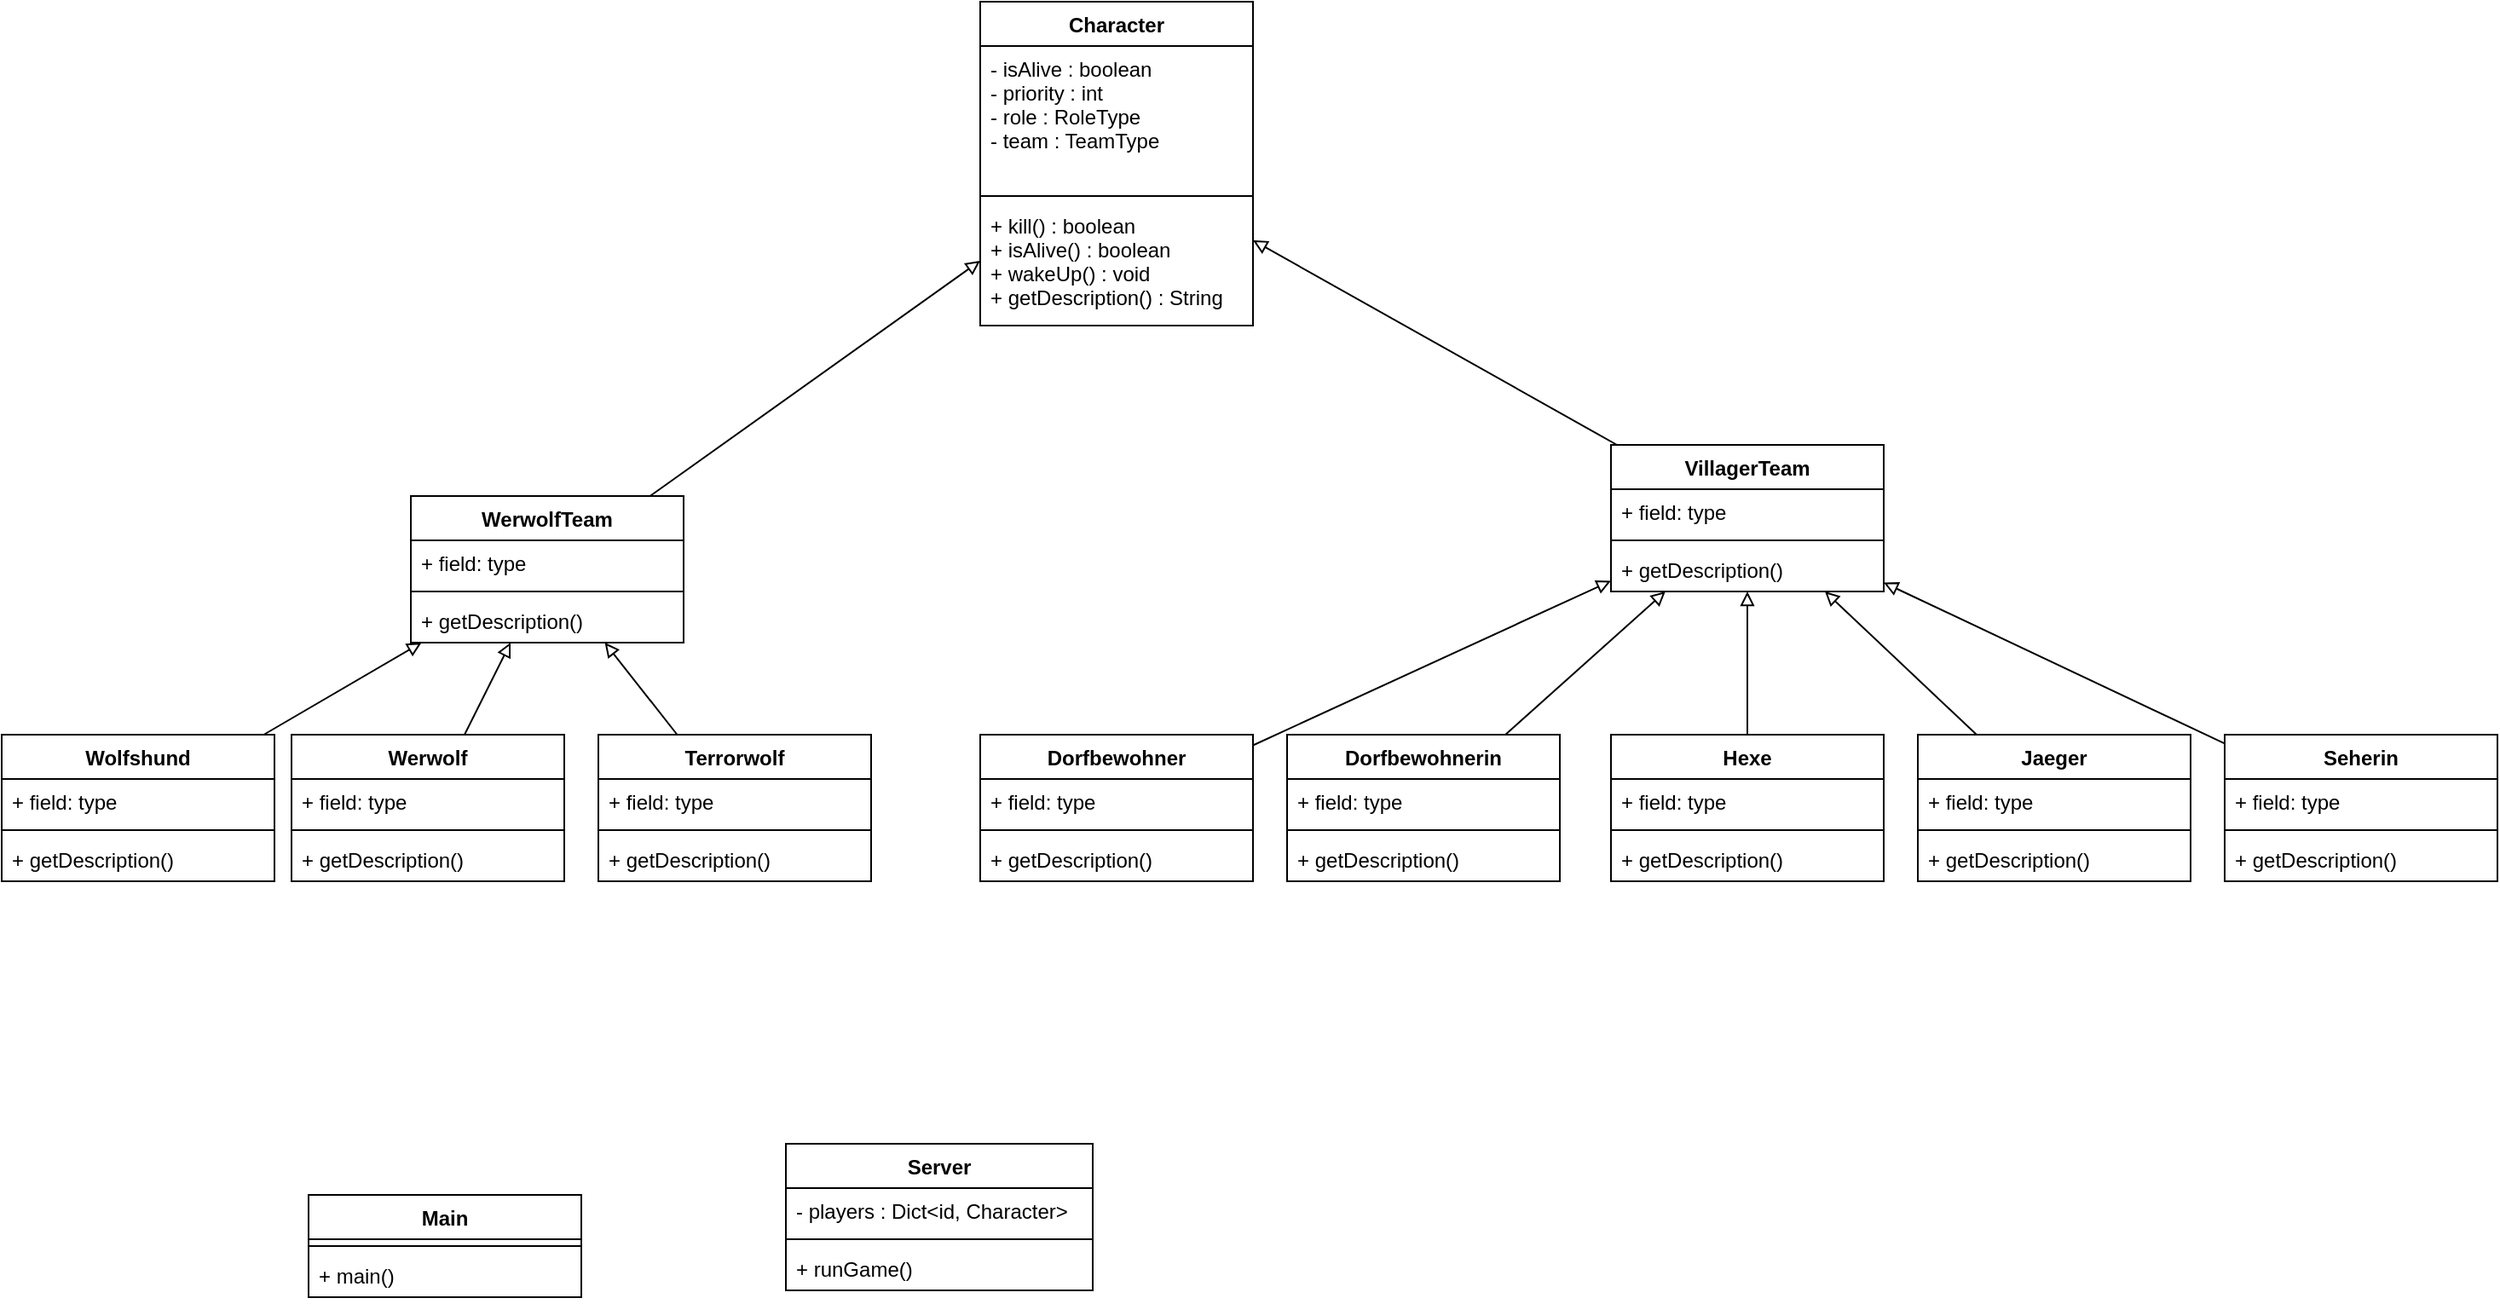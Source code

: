 <mxfile version="13.6.2" type="device"><diagram id="C5RBs43oDa-KdzZeNtuy" name="Page-1"><mxGraphModel dx="2249" dy="860" grid="1" gridSize="10" guides="1" tooltips="1" connect="1" arrows="1" fold="1" page="1" pageScale="1" pageWidth="827" pageHeight="1169" math="0" shadow="0"><root><mxCell id="WIyWlLk6GJQsqaUBKTNV-0"/><mxCell id="WIyWlLk6GJQsqaUBKTNV-1" parent="WIyWlLk6GJQsqaUBKTNV-0"/><mxCell id="kg6z-A2K6grcXSJAog_M-4" value="WerwolfTeam" style="swimlane;fontStyle=1;align=center;verticalAlign=top;childLayout=stackLayout;horizontal=1;startSize=26;horizontalStack=0;resizeParent=1;resizeParentMax=0;resizeLast=0;collapsible=1;marginBottom=0;" vertex="1" parent="WIyWlLk6GJQsqaUBKTNV-1"><mxGeometry x="80" y="290" width="160" height="86" as="geometry"/></mxCell><mxCell id="kg6z-A2K6grcXSJAog_M-5" value="+ field: type" style="text;strokeColor=none;fillColor=none;align=left;verticalAlign=top;spacingLeft=4;spacingRight=4;overflow=hidden;rotatable=0;points=[[0,0.5],[1,0.5]];portConstraint=eastwest;" vertex="1" parent="kg6z-A2K6grcXSJAog_M-4"><mxGeometry y="26" width="160" height="26" as="geometry"/></mxCell><mxCell id="kg6z-A2K6grcXSJAog_M-6" value="" style="line;strokeWidth=1;fillColor=none;align=left;verticalAlign=middle;spacingTop=-1;spacingLeft=3;spacingRight=3;rotatable=0;labelPosition=right;points=[];portConstraint=eastwest;" vertex="1" parent="kg6z-A2K6grcXSJAog_M-4"><mxGeometry y="52" width="160" height="8" as="geometry"/></mxCell><mxCell id="kg6z-A2K6grcXSJAog_M-7" value="+ getDescription()" style="text;strokeColor=none;fillColor=none;align=left;verticalAlign=top;spacingLeft=4;spacingRight=4;overflow=hidden;rotatable=0;points=[[0,0.5],[1,0.5]];portConstraint=eastwest;" vertex="1" parent="kg6z-A2K6grcXSJAog_M-4"><mxGeometry y="60" width="160" height="26" as="geometry"/></mxCell><mxCell id="kg6z-A2K6grcXSJAog_M-32" value="" style="endArrow=block;startArrow=none;endFill=0;startFill=0;html=1;" edge="1" parent="WIyWlLk6GJQsqaUBKTNV-1" source="kg6z-A2K6grcXSJAog_M-12" target="kg6z-A2K6grcXSJAog_M-8"><mxGeometry width="160" relative="1" as="geometry"><mxPoint x="594" y="290" as="sourcePoint"/><mxPoint x="754" y="290" as="targetPoint"/></mxGeometry></mxCell><mxCell id="kg6z-A2K6grcXSJAog_M-33" value="" style="endArrow=block;startArrow=none;endFill=0;startFill=0;html=1;" edge="1" parent="WIyWlLk6GJQsqaUBKTNV-1" source="kg6z-A2K6grcXSJAog_M-16" target="kg6z-A2K6grcXSJAog_M-8"><mxGeometry width="160" relative="1" as="geometry"><mxPoint x="584" y="446.243" as="sourcePoint"/><mxPoint x="794" y="349.757" as="targetPoint"/></mxGeometry></mxCell><mxCell id="kg6z-A2K6grcXSJAog_M-34" value="" style="endArrow=block;startArrow=none;endFill=0;startFill=0;html=1;" edge="1" parent="WIyWlLk6GJQsqaUBKTNV-1" source="kg6z-A2K6grcXSJAog_M-20" target="kg6z-A2K6grcXSJAog_M-8"><mxGeometry width="160" relative="1" as="geometry"><mxPoint x="594" y="456.243" as="sourcePoint"/><mxPoint x="804" y="359.757" as="targetPoint"/></mxGeometry></mxCell><mxCell id="kg6z-A2K6grcXSJAog_M-35" value="" style="endArrow=block;startArrow=none;endFill=0;startFill=0;html=1;" edge="1" parent="WIyWlLk6GJQsqaUBKTNV-1" source="kg6z-A2K6grcXSJAog_M-24" target="kg6z-A2K6grcXSJAog_M-8"><mxGeometry width="160" relative="1" as="geometry"><mxPoint x="604" y="466.243" as="sourcePoint"/><mxPoint x="814" y="369.757" as="targetPoint"/></mxGeometry></mxCell><mxCell id="kg6z-A2K6grcXSJAog_M-36" value="" style="endArrow=block;startArrow=none;endFill=0;startFill=0;html=1;" edge="1" parent="WIyWlLk6GJQsqaUBKTNV-1" source="kg6z-A2K6grcXSJAog_M-28" target="kg6z-A2K6grcXSJAog_M-8"><mxGeometry width="160" relative="1" as="geometry"><mxPoint x="614" y="476.243" as="sourcePoint"/><mxPoint x="824" y="379.757" as="targetPoint"/></mxGeometry></mxCell><mxCell id="kg6z-A2K6grcXSJAog_M-12" value="Dorfbewohner" style="swimlane;fontStyle=1;align=center;verticalAlign=top;childLayout=stackLayout;horizontal=1;startSize=26;horizontalStack=0;resizeParent=1;resizeParentMax=0;resizeLast=0;collapsible=1;marginBottom=0;" vertex="1" parent="WIyWlLk6GJQsqaUBKTNV-1"><mxGeometry x="414" y="430" width="160" height="86" as="geometry"/></mxCell><mxCell id="kg6z-A2K6grcXSJAog_M-13" value="+ field: type" style="text;strokeColor=none;fillColor=none;align=left;verticalAlign=top;spacingLeft=4;spacingRight=4;overflow=hidden;rotatable=0;points=[[0,0.5],[1,0.5]];portConstraint=eastwest;" vertex="1" parent="kg6z-A2K6grcXSJAog_M-12"><mxGeometry y="26" width="160" height="26" as="geometry"/></mxCell><mxCell id="kg6z-A2K6grcXSJAog_M-14" value="" style="line;strokeWidth=1;fillColor=none;align=left;verticalAlign=middle;spacingTop=-1;spacingLeft=3;spacingRight=3;rotatable=0;labelPosition=right;points=[];portConstraint=eastwest;" vertex="1" parent="kg6z-A2K6grcXSJAog_M-12"><mxGeometry y="52" width="160" height="8" as="geometry"/></mxCell><mxCell id="kg6z-A2K6grcXSJAog_M-15" value="+ getDescription()" style="text;strokeColor=none;fillColor=none;align=left;verticalAlign=top;spacingLeft=4;spacingRight=4;overflow=hidden;rotatable=0;points=[[0,0.5],[1,0.5]];portConstraint=eastwest;" vertex="1" parent="kg6z-A2K6grcXSJAog_M-12"><mxGeometry y="60" width="160" height="26" as="geometry"/></mxCell><mxCell id="kg6z-A2K6grcXSJAog_M-16" value="Dorfbewohnerin&#10;" style="swimlane;fontStyle=1;align=center;verticalAlign=top;childLayout=stackLayout;horizontal=1;startSize=26;horizontalStack=0;resizeParent=1;resizeParentMax=0;resizeLast=0;collapsible=1;marginBottom=0;" vertex="1" parent="WIyWlLk6GJQsqaUBKTNV-1"><mxGeometry x="594" y="430" width="160" height="86" as="geometry"/></mxCell><mxCell id="kg6z-A2K6grcXSJAog_M-17" value="+ field: type" style="text;strokeColor=none;fillColor=none;align=left;verticalAlign=top;spacingLeft=4;spacingRight=4;overflow=hidden;rotatable=0;points=[[0,0.5],[1,0.5]];portConstraint=eastwest;" vertex="1" parent="kg6z-A2K6grcXSJAog_M-16"><mxGeometry y="26" width="160" height="26" as="geometry"/></mxCell><mxCell id="kg6z-A2K6grcXSJAog_M-18" value="" style="line;strokeWidth=1;fillColor=none;align=left;verticalAlign=middle;spacingTop=-1;spacingLeft=3;spacingRight=3;rotatable=0;labelPosition=right;points=[];portConstraint=eastwest;" vertex="1" parent="kg6z-A2K6grcXSJAog_M-16"><mxGeometry y="52" width="160" height="8" as="geometry"/></mxCell><mxCell id="kg6z-A2K6grcXSJAog_M-19" value="+ getDescription()" style="text;strokeColor=none;fillColor=none;align=left;verticalAlign=top;spacingLeft=4;spacingRight=4;overflow=hidden;rotatable=0;points=[[0,0.5],[1,0.5]];portConstraint=eastwest;" vertex="1" parent="kg6z-A2K6grcXSJAog_M-16"><mxGeometry y="60" width="160" height="26" as="geometry"/></mxCell><mxCell id="kg6z-A2K6grcXSJAog_M-20" value="Hexe" style="swimlane;fontStyle=1;align=center;verticalAlign=top;childLayout=stackLayout;horizontal=1;startSize=26;horizontalStack=0;resizeParent=1;resizeParentMax=0;resizeLast=0;collapsible=1;marginBottom=0;" vertex="1" parent="WIyWlLk6GJQsqaUBKTNV-1"><mxGeometry x="784" y="430" width="160" height="86" as="geometry"/></mxCell><mxCell id="kg6z-A2K6grcXSJAog_M-21" value="+ field: type" style="text;strokeColor=none;fillColor=none;align=left;verticalAlign=top;spacingLeft=4;spacingRight=4;overflow=hidden;rotatable=0;points=[[0,0.5],[1,0.5]];portConstraint=eastwest;" vertex="1" parent="kg6z-A2K6grcXSJAog_M-20"><mxGeometry y="26" width="160" height="26" as="geometry"/></mxCell><mxCell id="kg6z-A2K6grcXSJAog_M-22" value="" style="line;strokeWidth=1;fillColor=none;align=left;verticalAlign=middle;spacingTop=-1;spacingLeft=3;spacingRight=3;rotatable=0;labelPosition=right;points=[];portConstraint=eastwest;" vertex="1" parent="kg6z-A2K6grcXSJAog_M-20"><mxGeometry y="52" width="160" height="8" as="geometry"/></mxCell><mxCell id="kg6z-A2K6grcXSJAog_M-23" value="+ getDescription()" style="text;strokeColor=none;fillColor=none;align=left;verticalAlign=top;spacingLeft=4;spacingRight=4;overflow=hidden;rotatable=0;points=[[0,0.5],[1,0.5]];portConstraint=eastwest;" vertex="1" parent="kg6z-A2K6grcXSJAog_M-20"><mxGeometry y="60" width="160" height="26" as="geometry"/></mxCell><mxCell id="kg6z-A2K6grcXSJAog_M-24" value="Jaeger" style="swimlane;fontStyle=1;align=center;verticalAlign=top;childLayout=stackLayout;horizontal=1;startSize=26;horizontalStack=0;resizeParent=1;resizeParentMax=0;resizeLast=0;collapsible=1;marginBottom=0;" vertex="1" parent="WIyWlLk6GJQsqaUBKTNV-1"><mxGeometry x="964" y="430" width="160" height="86" as="geometry"/></mxCell><mxCell id="kg6z-A2K6grcXSJAog_M-25" value="+ field: type" style="text;strokeColor=none;fillColor=none;align=left;verticalAlign=top;spacingLeft=4;spacingRight=4;overflow=hidden;rotatable=0;points=[[0,0.5],[1,0.5]];portConstraint=eastwest;" vertex="1" parent="kg6z-A2K6grcXSJAog_M-24"><mxGeometry y="26" width="160" height="26" as="geometry"/></mxCell><mxCell id="kg6z-A2K6grcXSJAog_M-26" value="" style="line;strokeWidth=1;fillColor=none;align=left;verticalAlign=middle;spacingTop=-1;spacingLeft=3;spacingRight=3;rotatable=0;labelPosition=right;points=[];portConstraint=eastwest;" vertex="1" parent="kg6z-A2K6grcXSJAog_M-24"><mxGeometry y="52" width="160" height="8" as="geometry"/></mxCell><mxCell id="kg6z-A2K6grcXSJAog_M-27" value="+ getDescription()" style="text;strokeColor=none;fillColor=none;align=left;verticalAlign=top;spacingLeft=4;spacingRight=4;overflow=hidden;rotatable=0;points=[[0,0.5],[1,0.5]];portConstraint=eastwest;" vertex="1" parent="kg6z-A2K6grcXSJAog_M-24"><mxGeometry y="60" width="160" height="26" as="geometry"/></mxCell><mxCell id="kg6z-A2K6grcXSJAog_M-28" value="Seherin" style="swimlane;fontStyle=1;align=center;verticalAlign=top;childLayout=stackLayout;horizontal=1;startSize=26;horizontalStack=0;resizeParent=1;resizeParentMax=0;resizeLast=0;collapsible=1;marginBottom=0;" vertex="1" parent="WIyWlLk6GJQsqaUBKTNV-1"><mxGeometry x="1144" y="430" width="160" height="86" as="geometry"/></mxCell><mxCell id="kg6z-A2K6grcXSJAog_M-29" value="+ field: type" style="text;strokeColor=none;fillColor=none;align=left;verticalAlign=top;spacingLeft=4;spacingRight=4;overflow=hidden;rotatable=0;points=[[0,0.5],[1,0.5]];portConstraint=eastwest;" vertex="1" parent="kg6z-A2K6grcXSJAog_M-28"><mxGeometry y="26" width="160" height="26" as="geometry"/></mxCell><mxCell id="kg6z-A2K6grcXSJAog_M-30" value="" style="line;strokeWidth=1;fillColor=none;align=left;verticalAlign=middle;spacingTop=-1;spacingLeft=3;spacingRight=3;rotatable=0;labelPosition=right;points=[];portConstraint=eastwest;" vertex="1" parent="kg6z-A2K6grcXSJAog_M-28"><mxGeometry y="52" width="160" height="8" as="geometry"/></mxCell><mxCell id="kg6z-A2K6grcXSJAog_M-31" value="+ getDescription()" style="text;strokeColor=none;fillColor=none;align=left;verticalAlign=top;spacingLeft=4;spacingRight=4;overflow=hidden;rotatable=0;points=[[0,0.5],[1,0.5]];portConstraint=eastwest;" vertex="1" parent="kg6z-A2K6grcXSJAog_M-28"><mxGeometry y="60" width="160" height="26" as="geometry"/></mxCell><mxCell id="kg6z-A2K6grcXSJAog_M-8" value="VillagerTeam" style="swimlane;fontStyle=1;align=center;verticalAlign=top;childLayout=stackLayout;horizontal=1;startSize=26;horizontalStack=0;resizeParent=1;resizeParentMax=0;resizeLast=0;collapsible=1;marginBottom=0;" vertex="1" parent="WIyWlLk6GJQsqaUBKTNV-1"><mxGeometry x="784" y="260" width="160" height="86" as="geometry"/></mxCell><mxCell id="kg6z-A2K6grcXSJAog_M-9" value="+ field: type" style="text;strokeColor=none;fillColor=none;align=left;verticalAlign=top;spacingLeft=4;spacingRight=4;overflow=hidden;rotatable=0;points=[[0,0.5],[1,0.5]];portConstraint=eastwest;" vertex="1" parent="kg6z-A2K6grcXSJAog_M-8"><mxGeometry y="26" width="160" height="26" as="geometry"/></mxCell><mxCell id="kg6z-A2K6grcXSJAog_M-10" value="" style="line;strokeWidth=1;fillColor=none;align=left;verticalAlign=middle;spacingTop=-1;spacingLeft=3;spacingRight=3;rotatable=0;labelPosition=right;points=[];portConstraint=eastwest;" vertex="1" parent="kg6z-A2K6grcXSJAog_M-8"><mxGeometry y="52" width="160" height="8" as="geometry"/></mxCell><mxCell id="kg6z-A2K6grcXSJAog_M-11" value="+ getDescription()" style="text;strokeColor=none;fillColor=none;align=left;verticalAlign=top;spacingLeft=4;spacingRight=4;overflow=hidden;rotatable=0;points=[[0,0.5],[1,0.5]];portConstraint=eastwest;" vertex="1" parent="kg6z-A2K6grcXSJAog_M-8"><mxGeometry y="60" width="160" height="26" as="geometry"/></mxCell><mxCell id="kg6z-A2K6grcXSJAog_M-37" value="Werwolf" style="swimlane;fontStyle=1;align=center;verticalAlign=top;childLayout=stackLayout;horizontal=1;startSize=26;horizontalStack=0;resizeParent=1;resizeParentMax=0;resizeLast=0;collapsible=1;marginBottom=0;" vertex="1" parent="WIyWlLk6GJQsqaUBKTNV-1"><mxGeometry x="10" y="430" width="160" height="86" as="geometry"/></mxCell><mxCell id="kg6z-A2K6grcXSJAog_M-38" value="+ field: type" style="text;strokeColor=none;fillColor=none;align=left;verticalAlign=top;spacingLeft=4;spacingRight=4;overflow=hidden;rotatable=0;points=[[0,0.5],[1,0.5]];portConstraint=eastwest;" vertex="1" parent="kg6z-A2K6grcXSJAog_M-37"><mxGeometry y="26" width="160" height="26" as="geometry"/></mxCell><mxCell id="kg6z-A2K6grcXSJAog_M-39" value="" style="line;strokeWidth=1;fillColor=none;align=left;verticalAlign=middle;spacingTop=-1;spacingLeft=3;spacingRight=3;rotatable=0;labelPosition=right;points=[];portConstraint=eastwest;" vertex="1" parent="kg6z-A2K6grcXSJAog_M-37"><mxGeometry y="52" width="160" height="8" as="geometry"/></mxCell><mxCell id="kg6z-A2K6grcXSJAog_M-40" value="+ getDescription()" style="text;strokeColor=none;fillColor=none;align=left;verticalAlign=top;spacingLeft=4;spacingRight=4;overflow=hidden;rotatable=0;points=[[0,0.5],[1,0.5]];portConstraint=eastwest;" vertex="1" parent="kg6z-A2K6grcXSJAog_M-37"><mxGeometry y="60" width="160" height="26" as="geometry"/></mxCell><mxCell id="kg6z-A2K6grcXSJAog_M-41" value="Terrorwolf" style="swimlane;fontStyle=1;align=center;verticalAlign=top;childLayout=stackLayout;horizontal=1;startSize=26;horizontalStack=0;resizeParent=1;resizeParentMax=0;resizeLast=0;collapsible=1;marginBottom=0;" vertex="1" parent="WIyWlLk6GJQsqaUBKTNV-1"><mxGeometry x="190" y="430" width="160" height="86" as="geometry"/></mxCell><mxCell id="kg6z-A2K6grcXSJAog_M-42" value="+ field: type" style="text;strokeColor=none;fillColor=none;align=left;verticalAlign=top;spacingLeft=4;spacingRight=4;overflow=hidden;rotatable=0;points=[[0,0.5],[1,0.5]];portConstraint=eastwest;" vertex="1" parent="kg6z-A2K6grcXSJAog_M-41"><mxGeometry y="26" width="160" height="26" as="geometry"/></mxCell><mxCell id="kg6z-A2K6grcXSJAog_M-43" value="" style="line;strokeWidth=1;fillColor=none;align=left;verticalAlign=middle;spacingTop=-1;spacingLeft=3;spacingRight=3;rotatable=0;labelPosition=right;points=[];portConstraint=eastwest;" vertex="1" parent="kg6z-A2K6grcXSJAog_M-41"><mxGeometry y="52" width="160" height="8" as="geometry"/></mxCell><mxCell id="kg6z-A2K6grcXSJAog_M-44" value="+ getDescription()" style="text;strokeColor=none;fillColor=none;align=left;verticalAlign=top;spacingLeft=4;spacingRight=4;overflow=hidden;rotatable=0;points=[[0,0.5],[1,0.5]];portConstraint=eastwest;" vertex="1" parent="kg6z-A2K6grcXSJAog_M-41"><mxGeometry y="60" width="160" height="26" as="geometry"/></mxCell><mxCell id="kg6z-A2K6grcXSJAog_M-45" value="Wolfshund" style="swimlane;fontStyle=1;align=center;verticalAlign=top;childLayout=stackLayout;horizontal=1;startSize=26;horizontalStack=0;resizeParent=1;resizeParentMax=0;resizeLast=0;collapsible=1;marginBottom=0;" vertex="1" parent="WIyWlLk6GJQsqaUBKTNV-1"><mxGeometry x="-160" y="430" width="160" height="86" as="geometry"/></mxCell><mxCell id="kg6z-A2K6grcXSJAog_M-46" value="+ field: type" style="text;strokeColor=none;fillColor=none;align=left;verticalAlign=top;spacingLeft=4;spacingRight=4;overflow=hidden;rotatable=0;points=[[0,0.5],[1,0.5]];portConstraint=eastwest;" vertex="1" parent="kg6z-A2K6grcXSJAog_M-45"><mxGeometry y="26" width="160" height="26" as="geometry"/></mxCell><mxCell id="kg6z-A2K6grcXSJAog_M-47" value="" style="line;strokeWidth=1;fillColor=none;align=left;verticalAlign=middle;spacingTop=-1;spacingLeft=3;spacingRight=3;rotatable=0;labelPosition=right;points=[];portConstraint=eastwest;" vertex="1" parent="kg6z-A2K6grcXSJAog_M-45"><mxGeometry y="52" width="160" height="8" as="geometry"/></mxCell><mxCell id="kg6z-A2K6grcXSJAog_M-48" value="+ getDescription()" style="text;strokeColor=none;fillColor=none;align=left;verticalAlign=top;spacingLeft=4;spacingRight=4;overflow=hidden;rotatable=0;points=[[0,0.5],[1,0.5]];portConstraint=eastwest;" vertex="1" parent="kg6z-A2K6grcXSJAog_M-45"><mxGeometry y="60" width="160" height="26" as="geometry"/></mxCell><mxCell id="kg6z-A2K6grcXSJAog_M-49" value="" style="endArrow=block;startArrow=none;endFill=0;startFill=0;html=1;" edge="1" parent="WIyWlLk6GJQsqaUBKTNV-1" source="kg6z-A2K6grcXSJAog_M-45" target="kg6z-A2K6grcXSJAog_M-4"><mxGeometry width="160" relative="1" as="geometry"><mxPoint x="584" y="446.243" as="sourcePoint"/><mxPoint x="794" y="349.757" as="targetPoint"/></mxGeometry></mxCell><mxCell id="kg6z-A2K6grcXSJAog_M-50" value="" style="endArrow=block;startArrow=none;endFill=0;startFill=0;html=1;" edge="1" parent="WIyWlLk6GJQsqaUBKTNV-1" source="kg6z-A2K6grcXSJAog_M-37" target="kg6z-A2K6grcXSJAog_M-4"><mxGeometry width="160" relative="1" as="geometry"><mxPoint x="3.714" y="440" as="sourcePoint"/><mxPoint x="96.286" y="386" as="targetPoint"/></mxGeometry></mxCell><mxCell id="kg6z-A2K6grcXSJAog_M-51" value="" style="endArrow=block;startArrow=none;endFill=0;startFill=0;html=1;" edge="1" parent="WIyWlLk6GJQsqaUBKTNV-1" source="kg6z-A2K6grcXSJAog_M-41" target="kg6z-A2K6grcXSJAog_M-4"><mxGeometry width="160" relative="1" as="geometry"><mxPoint x="121.5" y="440" as="sourcePoint"/><mxPoint x="148.5" y="386" as="targetPoint"/></mxGeometry></mxCell><mxCell id="kg6z-A2K6grcXSJAog_M-52" value="" style="endArrow=block;startArrow=none;endFill=0;startFill=0;html=1;" edge="1" parent="WIyWlLk6GJQsqaUBKTNV-1" source="kg6z-A2K6grcXSJAog_M-4" target="kg6z-A2K6grcXSJAog_M-0"><mxGeometry width="160" relative="1" as="geometry"><mxPoint x="246.214" y="440" as="sourcePoint"/><mxPoint x="203.786" y="386" as="targetPoint"/></mxGeometry></mxCell><mxCell id="kg6z-A2K6grcXSJAog_M-53" value="" style="endArrow=block;startArrow=none;endFill=0;startFill=0;html=1;" edge="1" parent="WIyWlLk6GJQsqaUBKTNV-1" source="kg6z-A2K6grcXSJAog_M-8" target="kg6z-A2K6grcXSJAog_M-0"><mxGeometry width="160" relative="1" as="geometry"><mxPoint x="215.606" y="300" as="sourcePoint"/><mxPoint x="300" y="220.429" as="targetPoint"/></mxGeometry></mxCell><mxCell id="kg6z-A2K6grcXSJAog_M-0" value="Character" style="swimlane;fontStyle=1;align=center;verticalAlign=top;childLayout=stackLayout;horizontal=1;startSize=26;horizontalStack=0;resizeParent=1;resizeParentMax=0;resizeLast=0;collapsible=1;marginBottom=0;" vertex="1" parent="WIyWlLk6GJQsqaUBKTNV-1"><mxGeometry x="414" width="160" height="190" as="geometry"/></mxCell><mxCell id="kg6z-A2K6grcXSJAog_M-1" value="- isAlive : boolean&#10;- priority : int&#10;- role : RoleType&#10;- team : TeamType" style="text;strokeColor=none;fillColor=none;align=left;verticalAlign=top;spacingLeft=4;spacingRight=4;overflow=hidden;rotatable=0;points=[[0,0.5],[1,0.5]];portConstraint=eastwest;" vertex="1" parent="kg6z-A2K6grcXSJAog_M-0"><mxGeometry y="26" width="160" height="84" as="geometry"/></mxCell><mxCell id="kg6z-A2K6grcXSJAog_M-2" value="" style="line;strokeWidth=1;fillColor=none;align=left;verticalAlign=middle;spacingTop=-1;spacingLeft=3;spacingRight=3;rotatable=0;labelPosition=right;points=[];portConstraint=eastwest;" vertex="1" parent="kg6z-A2K6grcXSJAog_M-0"><mxGeometry y="110" width="160" height="8" as="geometry"/></mxCell><mxCell id="kg6z-A2K6grcXSJAog_M-3" value="+ kill() : boolean&#10;+ isAlive() : boolean&#10;+ wakeUp() : void&#10;+ getDescription() : String" style="text;strokeColor=none;fillColor=none;align=left;verticalAlign=top;spacingLeft=4;spacingRight=4;overflow=hidden;rotatable=0;points=[[0,0.5],[1,0.5]];portConstraint=eastwest;" vertex="1" parent="kg6z-A2K6grcXSJAog_M-0"><mxGeometry y="118" width="160" height="72" as="geometry"/></mxCell><mxCell id="kg6z-A2K6grcXSJAog_M-54" value="Main" style="swimlane;fontStyle=1;align=center;verticalAlign=top;childLayout=stackLayout;horizontal=1;startSize=26;horizontalStack=0;resizeParent=1;resizeParentMax=0;resizeLast=0;collapsible=1;marginBottom=0;" vertex="1" parent="WIyWlLk6GJQsqaUBKTNV-1"><mxGeometry x="20" y="700" width="160" height="60" as="geometry"/></mxCell><mxCell id="kg6z-A2K6grcXSJAog_M-56" value="" style="line;strokeWidth=1;fillColor=none;align=left;verticalAlign=middle;spacingTop=-1;spacingLeft=3;spacingRight=3;rotatable=0;labelPosition=right;points=[];portConstraint=eastwest;" vertex="1" parent="kg6z-A2K6grcXSJAog_M-54"><mxGeometry y="26" width="160" height="8" as="geometry"/></mxCell><mxCell id="kg6z-A2K6grcXSJAog_M-57" value="+ main()" style="text;strokeColor=none;fillColor=none;align=left;verticalAlign=top;spacingLeft=4;spacingRight=4;overflow=hidden;rotatable=0;points=[[0,0.5],[1,0.5]];portConstraint=eastwest;" vertex="1" parent="kg6z-A2K6grcXSJAog_M-54"><mxGeometry y="34" width="160" height="26" as="geometry"/></mxCell><mxCell id="kg6z-A2K6grcXSJAog_M-58" value="Server" style="swimlane;fontStyle=1;align=center;verticalAlign=top;childLayout=stackLayout;horizontal=1;startSize=26;horizontalStack=0;resizeParent=1;resizeParentMax=0;resizeLast=0;collapsible=1;marginBottom=0;" vertex="1" parent="WIyWlLk6GJQsqaUBKTNV-1"><mxGeometry x="300" y="670" width="180" height="86" as="geometry"/></mxCell><mxCell id="kg6z-A2K6grcXSJAog_M-59" value="- players : Dict&lt;id, Character&gt;" style="text;strokeColor=none;fillColor=none;align=left;verticalAlign=top;spacingLeft=4;spacingRight=4;overflow=hidden;rotatable=0;points=[[0,0.5],[1,0.5]];portConstraint=eastwest;" vertex="1" parent="kg6z-A2K6grcXSJAog_M-58"><mxGeometry y="26" width="180" height="26" as="geometry"/></mxCell><mxCell id="kg6z-A2K6grcXSJAog_M-60" value="" style="line;strokeWidth=1;fillColor=none;align=left;verticalAlign=middle;spacingTop=-1;spacingLeft=3;spacingRight=3;rotatable=0;labelPosition=right;points=[];portConstraint=eastwest;" vertex="1" parent="kg6z-A2K6grcXSJAog_M-58"><mxGeometry y="52" width="180" height="8" as="geometry"/></mxCell><mxCell id="kg6z-A2K6grcXSJAog_M-61" value="+ runGame()" style="text;strokeColor=none;fillColor=none;align=left;verticalAlign=top;spacingLeft=4;spacingRight=4;overflow=hidden;rotatable=0;points=[[0,0.5],[1,0.5]];portConstraint=eastwest;" vertex="1" parent="kg6z-A2K6grcXSJAog_M-58"><mxGeometry y="60" width="180" height="26" as="geometry"/></mxCell></root></mxGraphModel></diagram></mxfile>